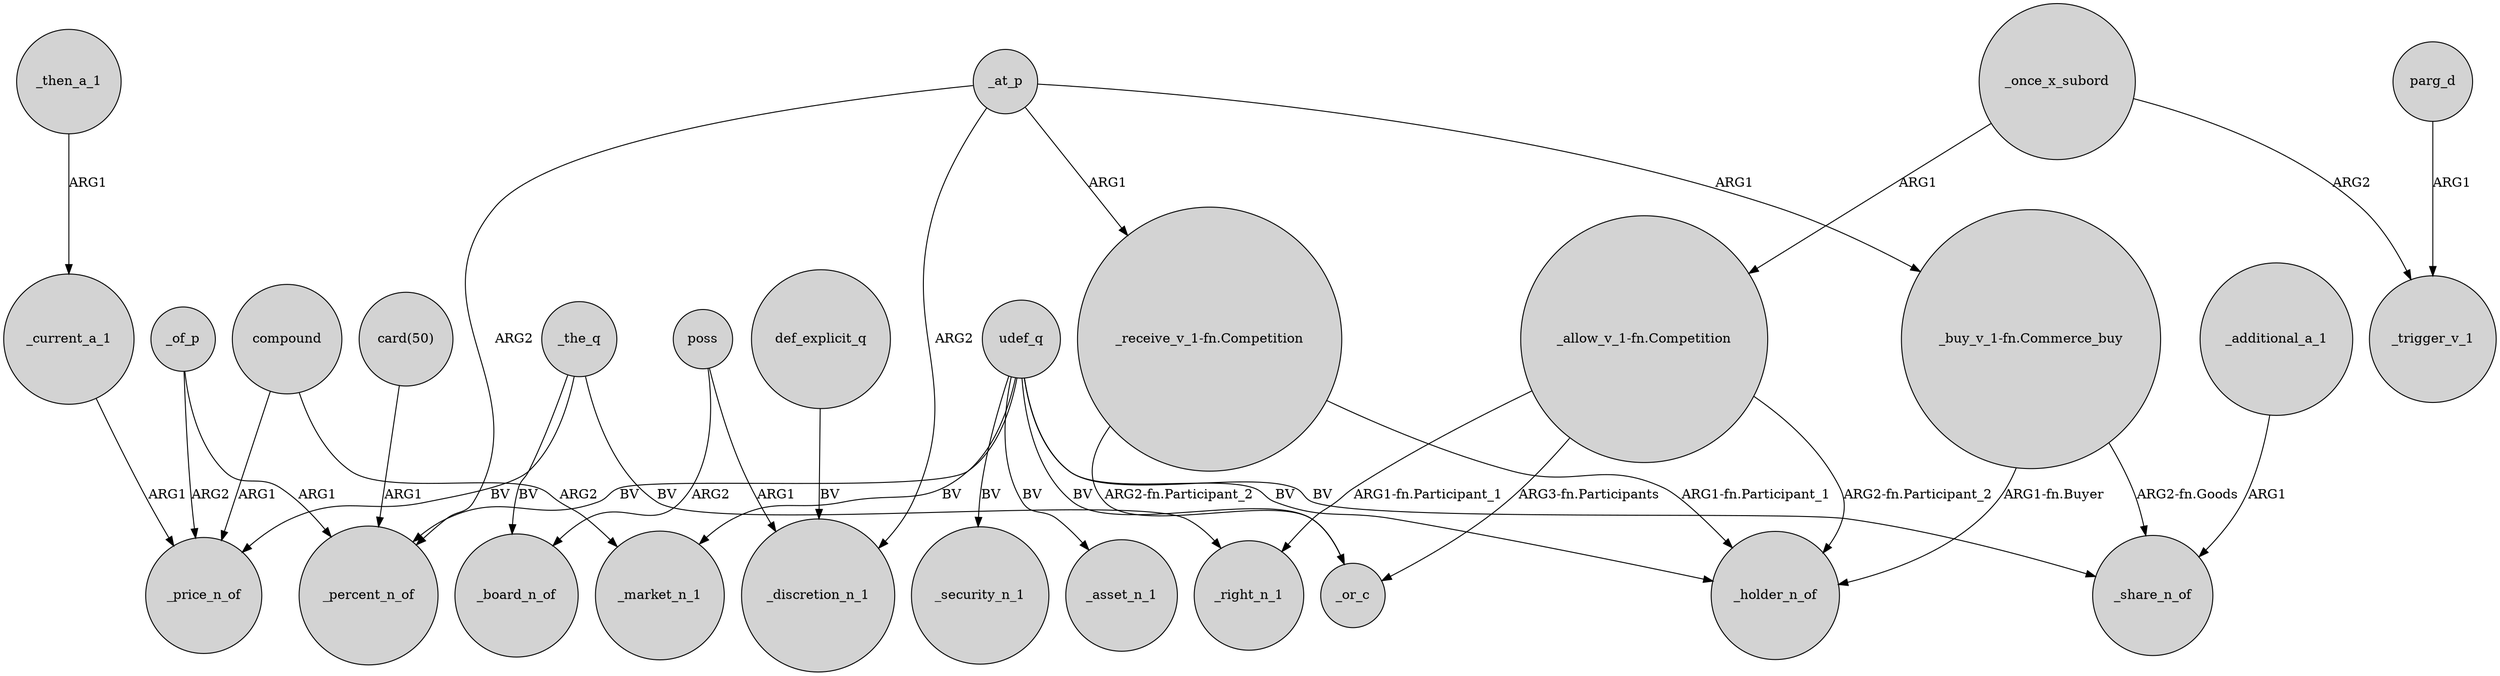 digraph {
	node [shape=circle style=filled]
	udef_q -> _market_n_1 [label=BV]
	_at_p -> _percent_n_of [label=ARG2]
	compound -> _market_n_1 [label=ARG2]
	_then_a_1 -> _current_a_1 [label=ARG1]
	poss -> _discretion_n_1 [label=ARG1]
	_at_p -> "_buy_v_1-fn.Commerce_buy" [label=ARG1]
	parg_d -> _trigger_v_1 [label=ARG1]
	"_receive_v_1-fn.Competition" -> _holder_n_of [label="ARG1-fn.Participant_1"]
	udef_q -> _security_n_1 [label=BV]
	udef_q -> _asset_n_1 [label=BV]
	_of_p -> _percent_n_of [label=ARG1]
	_the_q -> _board_n_of [label=BV]
	_at_p -> "_receive_v_1-fn.Competition" [label=ARG1]
	"_buy_v_1-fn.Commerce_buy" -> _share_n_of [label="ARG2-fn.Goods"]
	udef_q -> _or_c [label=BV]
	"_allow_v_1-fn.Competition" -> _right_n_1 [label="ARG1-fn.Participant_1"]
	_current_a_1 -> _price_n_of [label=ARG1]
	_once_x_subord -> "_allow_v_1-fn.Competition" [label=ARG1]
	udef_q -> _percent_n_of [label=BV]
	udef_q -> _holder_n_of [label=BV]
	udef_q -> _share_n_of [label=BV]
	_once_x_subord -> _trigger_v_1 [label=ARG2]
	_additional_a_1 -> _share_n_of [label=ARG1]
	poss -> _board_n_of [label=ARG2]
	_at_p -> _discretion_n_1 [label=ARG2]
	"_allow_v_1-fn.Competition" -> _or_c [label="ARG3-fn.Participants"]
	"_receive_v_1-fn.Competition" -> _or_c [label="ARG2-fn.Participant_2"]
	"card(50)" -> _percent_n_of [label=ARG1]
	_of_p -> _price_n_of [label=ARG2]
	_the_q -> _right_n_1 [label=BV]
	_the_q -> _price_n_of [label=BV]
	def_explicit_q -> _discretion_n_1 [label=BV]
	compound -> _price_n_of [label=ARG1]
	"_buy_v_1-fn.Commerce_buy" -> _holder_n_of [label="ARG1-fn.Buyer"]
	"_allow_v_1-fn.Competition" -> _holder_n_of [label="ARG2-fn.Participant_2"]
}
